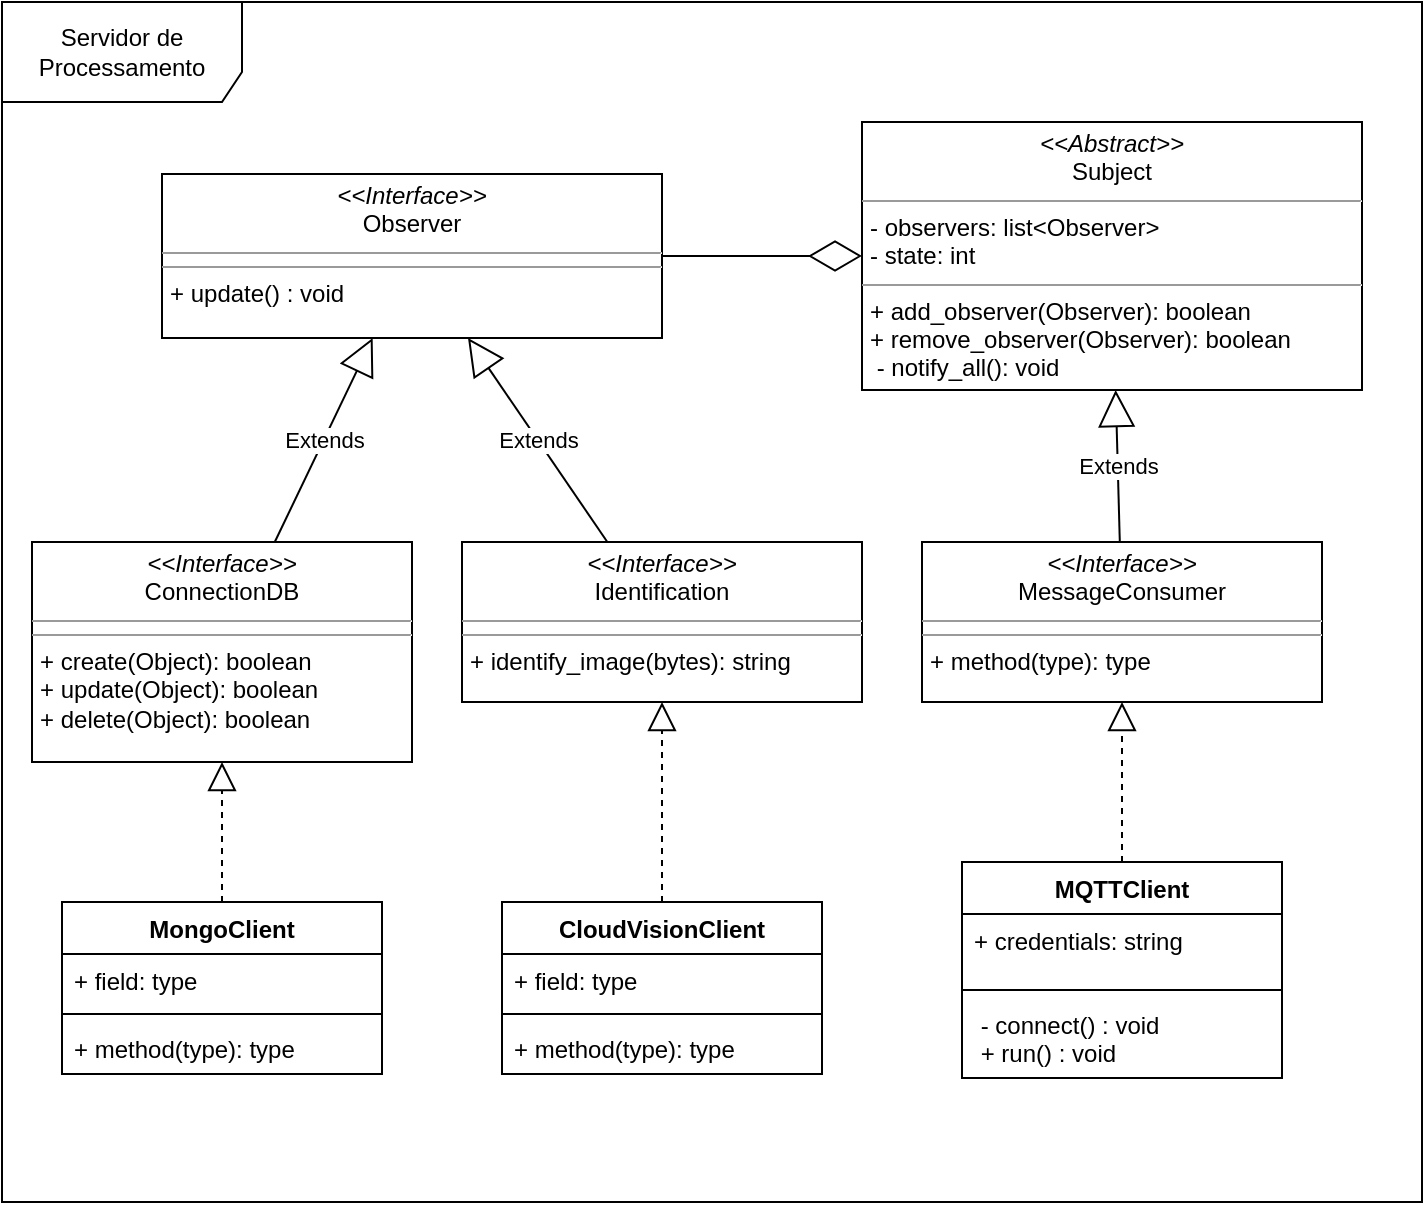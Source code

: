 <mxfile version="14.8.1" type="device"><diagram id="feho3Sd3bYQ9Wj3x8ovh" name="Page-1"><mxGraphModel dx="862" dy="1572" grid="1" gridSize="10" guides="1" tooltips="1" connect="1" arrows="1" fold="1" page="1" pageScale="1" pageWidth="827" pageHeight="1169" math="0" shadow="0"><root><mxCell id="0"/><mxCell id="1" parent="0"/><mxCell id="MiKenjIz3lwZxDKofQNO-1" value="Servidor de Processamento" style="shape=umlFrame;whiteSpace=wrap;html=1;width=120;height=50;" parent="1" vertex="1"><mxGeometry y="-40" width="710" height="600" as="geometry"/></mxCell><mxCell id="x5SQNKbmvRbeTutP6gv5-1" value="MQTTClient" style="swimlane;fontStyle=1;align=center;verticalAlign=top;childLayout=stackLayout;horizontal=1;startSize=26;horizontalStack=0;resizeParent=1;resizeParentMax=0;resizeLast=0;collapsible=1;marginBottom=0;" parent="1" vertex="1"><mxGeometry x="480" y="390" width="160" height="108" as="geometry"/></mxCell><mxCell id="x5SQNKbmvRbeTutP6gv5-2" value="+ credentials: string" style="text;strokeColor=none;fillColor=none;align=left;verticalAlign=top;spacingLeft=4;spacingRight=4;overflow=hidden;rotatable=0;points=[[0,0.5],[1,0.5]];portConstraint=eastwest;" parent="x5SQNKbmvRbeTutP6gv5-1" vertex="1"><mxGeometry y="26" width="160" height="34" as="geometry"/></mxCell><mxCell id="x5SQNKbmvRbeTutP6gv5-3" value="" style="line;strokeWidth=1;fillColor=none;align=left;verticalAlign=middle;spacingTop=-1;spacingLeft=3;spacingRight=3;rotatable=0;labelPosition=right;points=[];portConstraint=eastwest;" parent="x5SQNKbmvRbeTutP6gv5-1" vertex="1"><mxGeometry y="60" width="160" height="8" as="geometry"/></mxCell><mxCell id="x5SQNKbmvRbeTutP6gv5-4" value=" - connect() : void&#xA; + run() : void&#xA;" style="text;strokeColor=none;fillColor=none;align=left;verticalAlign=top;spacingLeft=4;spacingRight=4;overflow=hidden;rotatable=0;points=[[0,0.5],[1,0.5]];portConstraint=eastwest;" parent="x5SQNKbmvRbeTutP6gv5-1" vertex="1"><mxGeometry y="68" width="160" height="40" as="geometry"/></mxCell><mxCell id="x5SQNKbmvRbeTutP6gv5-38" value="&lt;p style=&quot;margin: 0px ; margin-top: 4px ; text-align: center&quot;&gt;&lt;i&gt;&amp;lt;&amp;lt;Interface&amp;gt;&amp;gt;&lt;/i&gt;&lt;br&gt;ConnectionDB&lt;/p&gt;&lt;hr size=&quot;1&quot;&gt;&lt;hr size=&quot;1&quot;&gt;&lt;p style=&quot;margin: 0px ; margin-left: 4px&quot;&gt;+ create(Object): boolean&lt;br&gt;+ update(Object): boolean&lt;/p&gt;&lt;p style=&quot;margin: 0px ; margin-left: 4px&quot;&gt;+ delete(Object): boolean&lt;br&gt;&lt;/p&gt;" style="verticalAlign=top;align=left;overflow=fill;fontSize=12;fontFamily=Helvetica;html=1;" parent="1" vertex="1"><mxGeometry x="15" y="230" width="190" height="110" as="geometry"/></mxCell><mxCell id="x5SQNKbmvRbeTutP6gv5-47" value="&lt;p style=&quot;margin: 0px ; margin-top: 4px ; text-align: center&quot;&gt;&lt;i&gt;&amp;lt;&amp;lt;Abstract&amp;gt;&amp;gt;&lt;/i&gt;&lt;br&gt;Subject&lt;/p&gt;&lt;hr size=&quot;1&quot;&gt;&lt;p style=&quot;margin: 0px ; margin-left: 4px&quot;&gt;- observers: list&amp;lt;Observer&amp;gt;&lt;/p&gt;&lt;p style=&quot;margin: 0px ; margin-left: 4px&quot;&gt;- state: int&lt;br&gt;&lt;/p&gt;&lt;hr size=&quot;1&quot;&gt;&lt;p style=&quot;margin: 0px ; margin-left: 4px&quot;&gt;+ add_observer(Observer): boolean&lt;/p&gt;&lt;p style=&quot;margin: 0px ; margin-left: 4px&quot;&gt;+ remove_observer(Observer): boolean&lt;/p&gt;&lt;p style=&quot;margin: 0px ; margin-left: 4px&quot;&gt;&amp;nbsp;- notify_all(): void&lt;br&gt;&lt;/p&gt;" style="verticalAlign=top;align=left;overflow=fill;fontSize=12;fontFamily=Helvetica;html=1;" parent="1" vertex="1"><mxGeometry x="430" y="20" width="250" height="134" as="geometry"/></mxCell><mxCell id="UEKAvcQkhPpb3T4OpDPU-2" value="&lt;p style=&quot;margin: 0px ; margin-top: 4px ; text-align: center&quot;&gt;&lt;i&gt;&amp;lt;&amp;lt;Interface&amp;gt;&amp;gt;&lt;/i&gt;&lt;br&gt;Observer&lt;/p&gt;&lt;hr size=&quot;1&quot;&gt;&lt;hr size=&quot;1&quot;&gt;&lt;p style=&quot;margin: 0px ; margin-left: 4px&quot;&gt;+ update() : void&lt;br&gt;&lt;/p&gt;" style="verticalAlign=top;align=left;overflow=fill;fontSize=12;fontFamily=Helvetica;html=1;" vertex="1" parent="1"><mxGeometry x="80" y="46" width="250" height="82" as="geometry"/></mxCell><mxCell id="UEKAvcQkhPpb3T4OpDPU-4" value="CloudVisionClient" style="swimlane;fontStyle=1;align=center;verticalAlign=top;childLayout=stackLayout;horizontal=1;startSize=26;horizontalStack=0;resizeParent=1;resizeParentMax=0;resizeLast=0;collapsible=1;marginBottom=0;" vertex="1" parent="1"><mxGeometry x="250" y="410" width="160" height="86" as="geometry"/></mxCell><mxCell id="UEKAvcQkhPpb3T4OpDPU-5" value="+ field: type" style="text;strokeColor=none;fillColor=none;align=left;verticalAlign=top;spacingLeft=4;spacingRight=4;overflow=hidden;rotatable=0;points=[[0,0.5],[1,0.5]];portConstraint=eastwest;" vertex="1" parent="UEKAvcQkhPpb3T4OpDPU-4"><mxGeometry y="26" width="160" height="26" as="geometry"/></mxCell><mxCell id="UEKAvcQkhPpb3T4OpDPU-6" value="" style="line;strokeWidth=1;fillColor=none;align=left;verticalAlign=middle;spacingTop=-1;spacingLeft=3;spacingRight=3;rotatable=0;labelPosition=right;points=[];portConstraint=eastwest;" vertex="1" parent="UEKAvcQkhPpb3T4OpDPU-4"><mxGeometry y="52" width="160" height="8" as="geometry"/></mxCell><mxCell id="UEKAvcQkhPpb3T4OpDPU-7" value="+ method(type): type" style="text;strokeColor=none;fillColor=none;align=left;verticalAlign=top;spacingLeft=4;spacingRight=4;overflow=hidden;rotatable=0;points=[[0,0.5],[1,0.5]];portConstraint=eastwest;" vertex="1" parent="UEKAvcQkhPpb3T4OpDPU-4"><mxGeometry y="60" width="160" height="26" as="geometry"/></mxCell><mxCell id="UEKAvcQkhPpb3T4OpDPU-8" value="&lt;p style=&quot;margin: 0px ; margin-top: 4px ; text-align: center&quot;&gt;&lt;i&gt;&amp;lt;&amp;lt;Interface&amp;gt;&amp;gt;&lt;/i&gt;&lt;br&gt;Identification&lt;/p&gt;&lt;hr size=&quot;1&quot;&gt;&lt;hr size=&quot;1&quot;&gt;&lt;p style=&quot;margin: 0px ; margin-left: 4px&quot;&gt;+ identify_image(bytes): string&lt;br&gt;&lt;/p&gt;" style="verticalAlign=top;align=left;overflow=fill;fontSize=12;fontFamily=Helvetica;html=1;" vertex="1" parent="1"><mxGeometry x="230" y="230" width="200" height="80" as="geometry"/></mxCell><mxCell id="UEKAvcQkhPpb3T4OpDPU-11" value="" style="endArrow=diamondThin;endFill=0;endSize=24;html=1;" edge="1" parent="1" source="UEKAvcQkhPpb3T4OpDPU-2" target="x5SQNKbmvRbeTutP6gv5-47"><mxGeometry width="160" relative="1" as="geometry"><mxPoint x="330" y="240" as="sourcePoint"/><mxPoint x="490" y="240" as="targetPoint"/></mxGeometry></mxCell><mxCell id="UEKAvcQkhPpb3T4OpDPU-13" value="Extends" style="endArrow=block;endSize=16;endFill=0;html=1;" edge="1" parent="1" source="x5SQNKbmvRbeTutP6gv5-38" target="UEKAvcQkhPpb3T4OpDPU-2"><mxGeometry width="160" relative="1" as="geometry"><mxPoint x="330" y="290" as="sourcePoint"/><mxPoint x="490" y="290" as="targetPoint"/></mxGeometry></mxCell><mxCell id="UEKAvcQkhPpb3T4OpDPU-14" value="Extends" style="endArrow=block;endSize=16;endFill=0;html=1;" edge="1" parent="1" source="UEKAvcQkhPpb3T4OpDPU-8" target="UEKAvcQkhPpb3T4OpDPU-2"><mxGeometry width="160" relative="1" as="geometry"><mxPoint x="330" y="290" as="sourcePoint"/><mxPoint x="490" y="290" as="targetPoint"/></mxGeometry></mxCell><mxCell id="UEKAvcQkhPpb3T4OpDPU-15" value="MongoClient" style="swimlane;fontStyle=1;align=center;verticalAlign=top;childLayout=stackLayout;horizontal=1;startSize=26;horizontalStack=0;resizeParent=1;resizeParentMax=0;resizeLast=0;collapsible=1;marginBottom=0;" vertex="1" parent="1"><mxGeometry x="30" y="410" width="160" height="86" as="geometry"/></mxCell><mxCell id="UEKAvcQkhPpb3T4OpDPU-16" value="+ field: type" style="text;strokeColor=none;fillColor=none;align=left;verticalAlign=top;spacingLeft=4;spacingRight=4;overflow=hidden;rotatable=0;points=[[0,0.5],[1,0.5]];portConstraint=eastwest;" vertex="1" parent="UEKAvcQkhPpb3T4OpDPU-15"><mxGeometry y="26" width="160" height="26" as="geometry"/></mxCell><mxCell id="UEKAvcQkhPpb3T4OpDPU-17" value="" style="line;strokeWidth=1;fillColor=none;align=left;verticalAlign=middle;spacingTop=-1;spacingLeft=3;spacingRight=3;rotatable=0;labelPosition=right;points=[];portConstraint=eastwest;" vertex="1" parent="UEKAvcQkhPpb3T4OpDPU-15"><mxGeometry y="52" width="160" height="8" as="geometry"/></mxCell><mxCell id="UEKAvcQkhPpb3T4OpDPU-18" value="+ method(type): type" style="text;strokeColor=none;fillColor=none;align=left;verticalAlign=top;spacingLeft=4;spacingRight=4;overflow=hidden;rotatable=0;points=[[0,0.5],[1,0.5]];portConstraint=eastwest;" vertex="1" parent="UEKAvcQkhPpb3T4OpDPU-15"><mxGeometry y="60" width="160" height="26" as="geometry"/></mxCell><mxCell id="UEKAvcQkhPpb3T4OpDPU-19" value="" style="endArrow=block;dashed=1;endFill=0;endSize=12;html=1;" edge="1" parent="1" source="UEKAvcQkhPpb3T4OpDPU-15" target="x5SQNKbmvRbeTutP6gv5-38"><mxGeometry width="160" relative="1" as="geometry"><mxPoint x="330" y="380" as="sourcePoint"/><mxPoint x="490" y="380" as="targetPoint"/></mxGeometry></mxCell><mxCell id="UEKAvcQkhPpb3T4OpDPU-20" value="" style="endArrow=block;dashed=1;endFill=0;endSize=12;html=1;" edge="1" parent="1" source="UEKAvcQkhPpb3T4OpDPU-4" target="UEKAvcQkhPpb3T4OpDPU-8"><mxGeometry width="160" relative="1" as="geometry"><mxPoint x="330" y="380" as="sourcePoint"/><mxPoint x="490" y="380" as="targetPoint"/></mxGeometry></mxCell><mxCell id="UEKAvcQkhPpb3T4OpDPU-21" value="Extends" style="endArrow=block;endSize=16;endFill=0;html=1;" edge="1" parent="1" source="UEKAvcQkhPpb3T4OpDPU-22" target="x5SQNKbmvRbeTutP6gv5-47"><mxGeometry width="160" relative="1" as="geometry"><mxPoint x="330" y="210" as="sourcePoint"/><mxPoint x="490" y="210" as="targetPoint"/></mxGeometry></mxCell><mxCell id="UEKAvcQkhPpb3T4OpDPU-22" value="&lt;p style=&quot;margin: 0px ; margin-top: 4px ; text-align: center&quot;&gt;&lt;i&gt;&amp;lt;&amp;lt;Interface&amp;gt;&amp;gt;&lt;/i&gt;&lt;br&gt;MessageConsumer&lt;/p&gt;&lt;hr size=&quot;1&quot;&gt;&lt;hr size=&quot;1&quot;&gt;&lt;p style=&quot;margin: 0px ; margin-left: 4px&quot;&gt;+ method(type): type&lt;/p&gt;" style="verticalAlign=top;align=left;overflow=fill;fontSize=12;fontFamily=Helvetica;html=1;" vertex="1" parent="1"><mxGeometry x="460" y="230" width="200" height="80" as="geometry"/></mxCell><mxCell id="UEKAvcQkhPpb3T4OpDPU-23" value="" style="endArrow=block;dashed=1;endFill=0;endSize=12;html=1;" edge="1" parent="1" source="x5SQNKbmvRbeTutP6gv5-1" target="UEKAvcQkhPpb3T4OpDPU-22"><mxGeometry width="160" relative="1" as="geometry"><mxPoint x="340" y="420" as="sourcePoint"/><mxPoint x="340" y="320" as="targetPoint"/></mxGeometry></mxCell></root></mxGraphModel></diagram></mxfile>